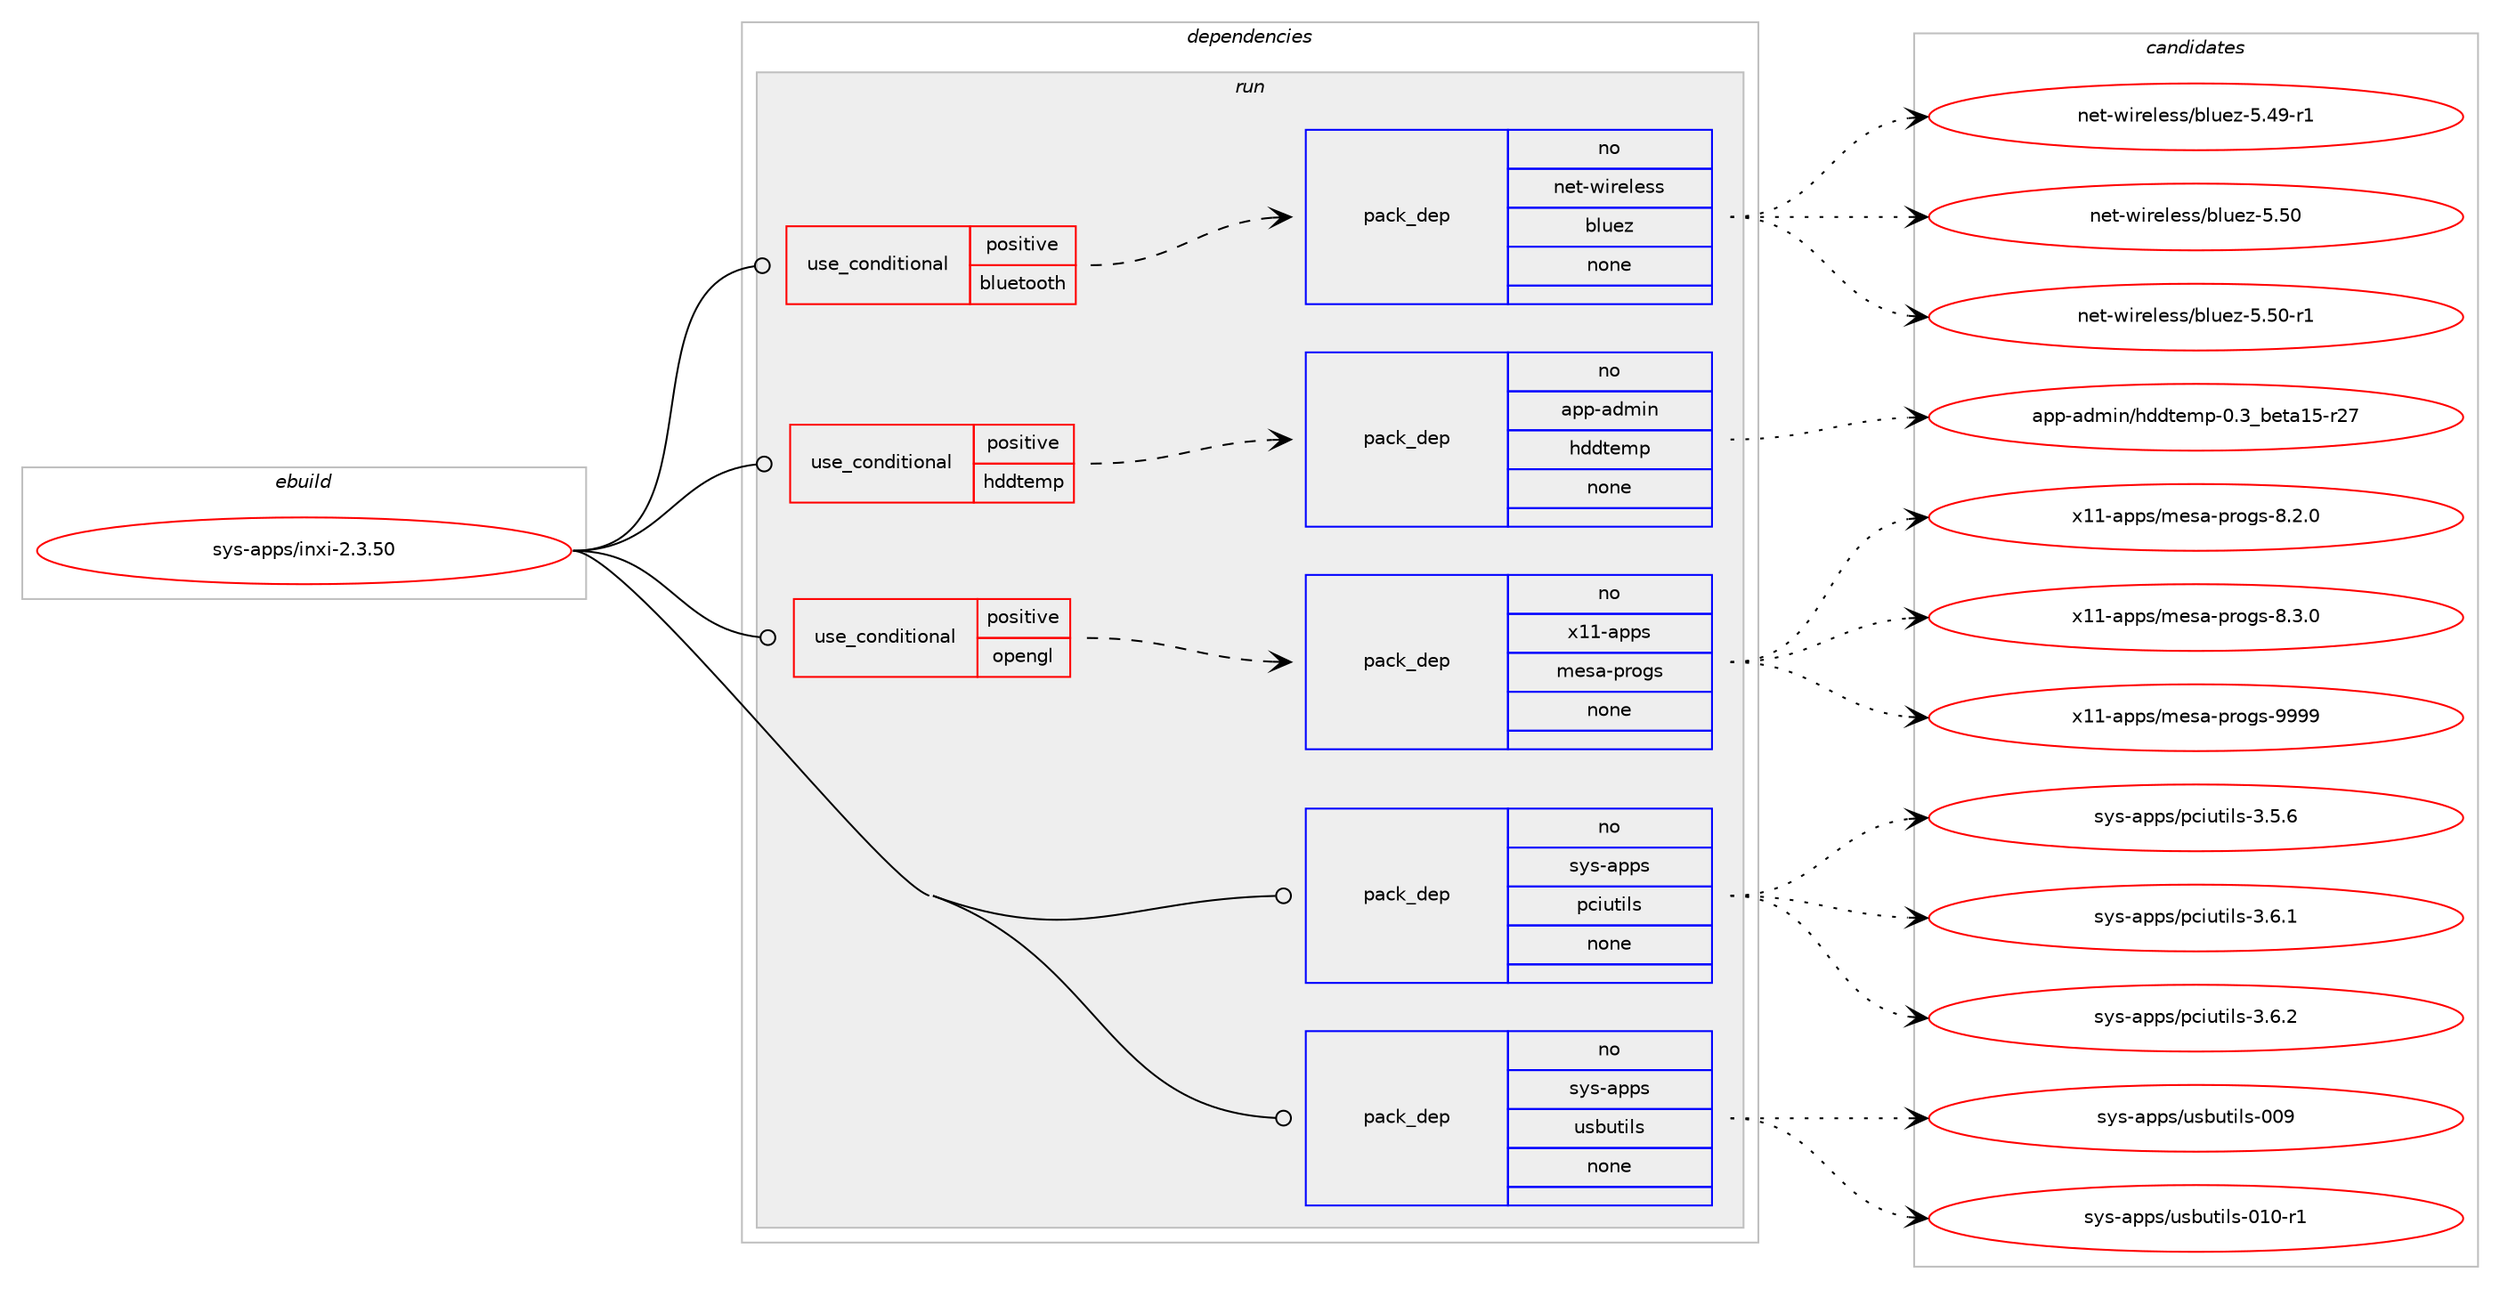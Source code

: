 digraph prolog {

# *************
# Graph options
# *************

newrank=true;
concentrate=true;
compound=true;
graph [rankdir=LR,fontname=Helvetica,fontsize=10,ranksep=1.5];#, ranksep=2.5, nodesep=0.2];
edge  [arrowhead=vee];
node  [fontname=Helvetica,fontsize=10];

# **********
# The ebuild
# **********

subgraph cluster_leftcol {
color=gray;
rank=same;
label=<<i>ebuild</i>>;
id [label="sys-apps/inxi-2.3.50", color=red, width=4, href="../sys-apps/inxi-2.3.50.svg"];
}

# ****************
# The dependencies
# ****************

subgraph cluster_midcol {
color=gray;
label=<<i>dependencies</i>>;
subgraph cluster_compile {
fillcolor="#eeeeee";
style=filled;
label=<<i>compile</i>>;
}
subgraph cluster_compileandrun {
fillcolor="#eeeeee";
style=filled;
label=<<i>compile and run</i>>;
}
subgraph cluster_run {
fillcolor="#eeeeee";
style=filled;
label=<<i>run</i>>;
subgraph cond456307 {
dependency1711768 [label=<<TABLE BORDER="0" CELLBORDER="1" CELLSPACING="0" CELLPADDING="4"><TR><TD ROWSPAN="3" CELLPADDING="10">use_conditional</TD></TR><TR><TD>positive</TD></TR><TR><TD>bluetooth</TD></TR></TABLE>>, shape=none, color=red];
subgraph pack1227478 {
dependency1711769 [label=<<TABLE BORDER="0" CELLBORDER="1" CELLSPACING="0" CELLPADDING="4" WIDTH="220"><TR><TD ROWSPAN="6" CELLPADDING="30">pack_dep</TD></TR><TR><TD WIDTH="110">no</TD></TR><TR><TD>net-wireless</TD></TR><TR><TD>bluez</TD></TR><TR><TD>none</TD></TR><TR><TD></TD></TR></TABLE>>, shape=none, color=blue];
}
dependency1711768:e -> dependency1711769:w [weight=20,style="dashed",arrowhead="vee"];
}
id:e -> dependency1711768:w [weight=20,style="solid",arrowhead="odot"];
subgraph cond456308 {
dependency1711770 [label=<<TABLE BORDER="0" CELLBORDER="1" CELLSPACING="0" CELLPADDING="4"><TR><TD ROWSPAN="3" CELLPADDING="10">use_conditional</TD></TR><TR><TD>positive</TD></TR><TR><TD>hddtemp</TD></TR></TABLE>>, shape=none, color=red];
subgraph pack1227479 {
dependency1711771 [label=<<TABLE BORDER="0" CELLBORDER="1" CELLSPACING="0" CELLPADDING="4" WIDTH="220"><TR><TD ROWSPAN="6" CELLPADDING="30">pack_dep</TD></TR><TR><TD WIDTH="110">no</TD></TR><TR><TD>app-admin</TD></TR><TR><TD>hddtemp</TD></TR><TR><TD>none</TD></TR><TR><TD></TD></TR></TABLE>>, shape=none, color=blue];
}
dependency1711770:e -> dependency1711771:w [weight=20,style="dashed",arrowhead="vee"];
}
id:e -> dependency1711770:w [weight=20,style="solid",arrowhead="odot"];
subgraph cond456309 {
dependency1711772 [label=<<TABLE BORDER="0" CELLBORDER="1" CELLSPACING="0" CELLPADDING="4"><TR><TD ROWSPAN="3" CELLPADDING="10">use_conditional</TD></TR><TR><TD>positive</TD></TR><TR><TD>opengl</TD></TR></TABLE>>, shape=none, color=red];
subgraph pack1227480 {
dependency1711773 [label=<<TABLE BORDER="0" CELLBORDER="1" CELLSPACING="0" CELLPADDING="4" WIDTH="220"><TR><TD ROWSPAN="6" CELLPADDING="30">pack_dep</TD></TR><TR><TD WIDTH="110">no</TD></TR><TR><TD>x11-apps</TD></TR><TR><TD>mesa-progs</TD></TR><TR><TD>none</TD></TR><TR><TD></TD></TR></TABLE>>, shape=none, color=blue];
}
dependency1711772:e -> dependency1711773:w [weight=20,style="dashed",arrowhead="vee"];
}
id:e -> dependency1711772:w [weight=20,style="solid",arrowhead="odot"];
subgraph pack1227481 {
dependency1711774 [label=<<TABLE BORDER="0" CELLBORDER="1" CELLSPACING="0" CELLPADDING="4" WIDTH="220"><TR><TD ROWSPAN="6" CELLPADDING="30">pack_dep</TD></TR><TR><TD WIDTH="110">no</TD></TR><TR><TD>sys-apps</TD></TR><TR><TD>pciutils</TD></TR><TR><TD>none</TD></TR><TR><TD></TD></TR></TABLE>>, shape=none, color=blue];
}
id:e -> dependency1711774:w [weight=20,style="solid",arrowhead="odot"];
subgraph pack1227482 {
dependency1711775 [label=<<TABLE BORDER="0" CELLBORDER="1" CELLSPACING="0" CELLPADDING="4" WIDTH="220"><TR><TD ROWSPAN="6" CELLPADDING="30">pack_dep</TD></TR><TR><TD WIDTH="110">no</TD></TR><TR><TD>sys-apps</TD></TR><TR><TD>usbutils</TD></TR><TR><TD>none</TD></TR><TR><TD></TD></TR></TABLE>>, shape=none, color=blue];
}
id:e -> dependency1711775:w [weight=20,style="solid",arrowhead="odot"];
}
}

# **************
# The candidates
# **************

subgraph cluster_choices {
rank=same;
color=gray;
label=<<i>candidates</i>>;

subgraph choice1227478 {
color=black;
nodesep=1;
choice11010111645119105114101108101115115479810811710112245534652574511449 [label="net-wireless/bluez-5.49-r1", color=red, width=4,href="../net-wireless/bluez-5.49-r1.svg"];
choice1101011164511910511410110810111511547981081171011224553465348 [label="net-wireless/bluez-5.50", color=red, width=4,href="../net-wireless/bluez-5.50.svg"];
choice11010111645119105114101108101115115479810811710112245534653484511449 [label="net-wireless/bluez-5.50-r1", color=red, width=4,href="../net-wireless/bluez-5.50-r1.svg"];
dependency1711769:e -> choice11010111645119105114101108101115115479810811710112245534652574511449:w [style=dotted,weight="100"];
dependency1711769:e -> choice1101011164511910511410110810111511547981081171011224553465348:w [style=dotted,weight="100"];
dependency1711769:e -> choice11010111645119105114101108101115115479810811710112245534653484511449:w [style=dotted,weight="100"];
}
subgraph choice1227479 {
color=black;
nodesep=1;
choice97112112459710010910511047104100100116101109112454846519598101116974953451145055 [label="app-admin/hddtemp-0.3_beta15-r27", color=red, width=4,href="../app-admin/hddtemp-0.3_beta15-r27.svg"];
dependency1711771:e -> choice97112112459710010910511047104100100116101109112454846519598101116974953451145055:w [style=dotted,weight="100"];
}
subgraph choice1227480 {
color=black;
nodesep=1;
choice12049494597112112115471091011159745112114111103115455646504648 [label="x11-apps/mesa-progs-8.2.0", color=red, width=4,href="../x11-apps/mesa-progs-8.2.0.svg"];
choice12049494597112112115471091011159745112114111103115455646514648 [label="x11-apps/mesa-progs-8.3.0", color=red, width=4,href="../x11-apps/mesa-progs-8.3.0.svg"];
choice120494945971121121154710910111597451121141111031154557575757 [label="x11-apps/mesa-progs-9999", color=red, width=4,href="../x11-apps/mesa-progs-9999.svg"];
dependency1711773:e -> choice12049494597112112115471091011159745112114111103115455646504648:w [style=dotted,weight="100"];
dependency1711773:e -> choice12049494597112112115471091011159745112114111103115455646514648:w [style=dotted,weight="100"];
dependency1711773:e -> choice120494945971121121154710910111597451121141111031154557575757:w [style=dotted,weight="100"];
}
subgraph choice1227481 {
color=black;
nodesep=1;
choice11512111545971121121154711299105117116105108115455146534654 [label="sys-apps/pciutils-3.5.6", color=red, width=4,href="../sys-apps/pciutils-3.5.6.svg"];
choice11512111545971121121154711299105117116105108115455146544649 [label="sys-apps/pciutils-3.6.1", color=red, width=4,href="../sys-apps/pciutils-3.6.1.svg"];
choice11512111545971121121154711299105117116105108115455146544650 [label="sys-apps/pciutils-3.6.2", color=red, width=4,href="../sys-apps/pciutils-3.6.2.svg"];
dependency1711774:e -> choice11512111545971121121154711299105117116105108115455146534654:w [style=dotted,weight="100"];
dependency1711774:e -> choice11512111545971121121154711299105117116105108115455146544649:w [style=dotted,weight="100"];
dependency1711774:e -> choice11512111545971121121154711299105117116105108115455146544650:w [style=dotted,weight="100"];
}
subgraph choice1227482 {
color=black;
nodesep=1;
choice1151211154597112112115471171159811711610510811545484857 [label="sys-apps/usbutils-009", color=red, width=4,href="../sys-apps/usbutils-009.svg"];
choice11512111545971121121154711711598117116105108115454849484511449 [label="sys-apps/usbutils-010-r1", color=red, width=4,href="../sys-apps/usbutils-010-r1.svg"];
dependency1711775:e -> choice1151211154597112112115471171159811711610510811545484857:w [style=dotted,weight="100"];
dependency1711775:e -> choice11512111545971121121154711711598117116105108115454849484511449:w [style=dotted,weight="100"];
}
}

}
